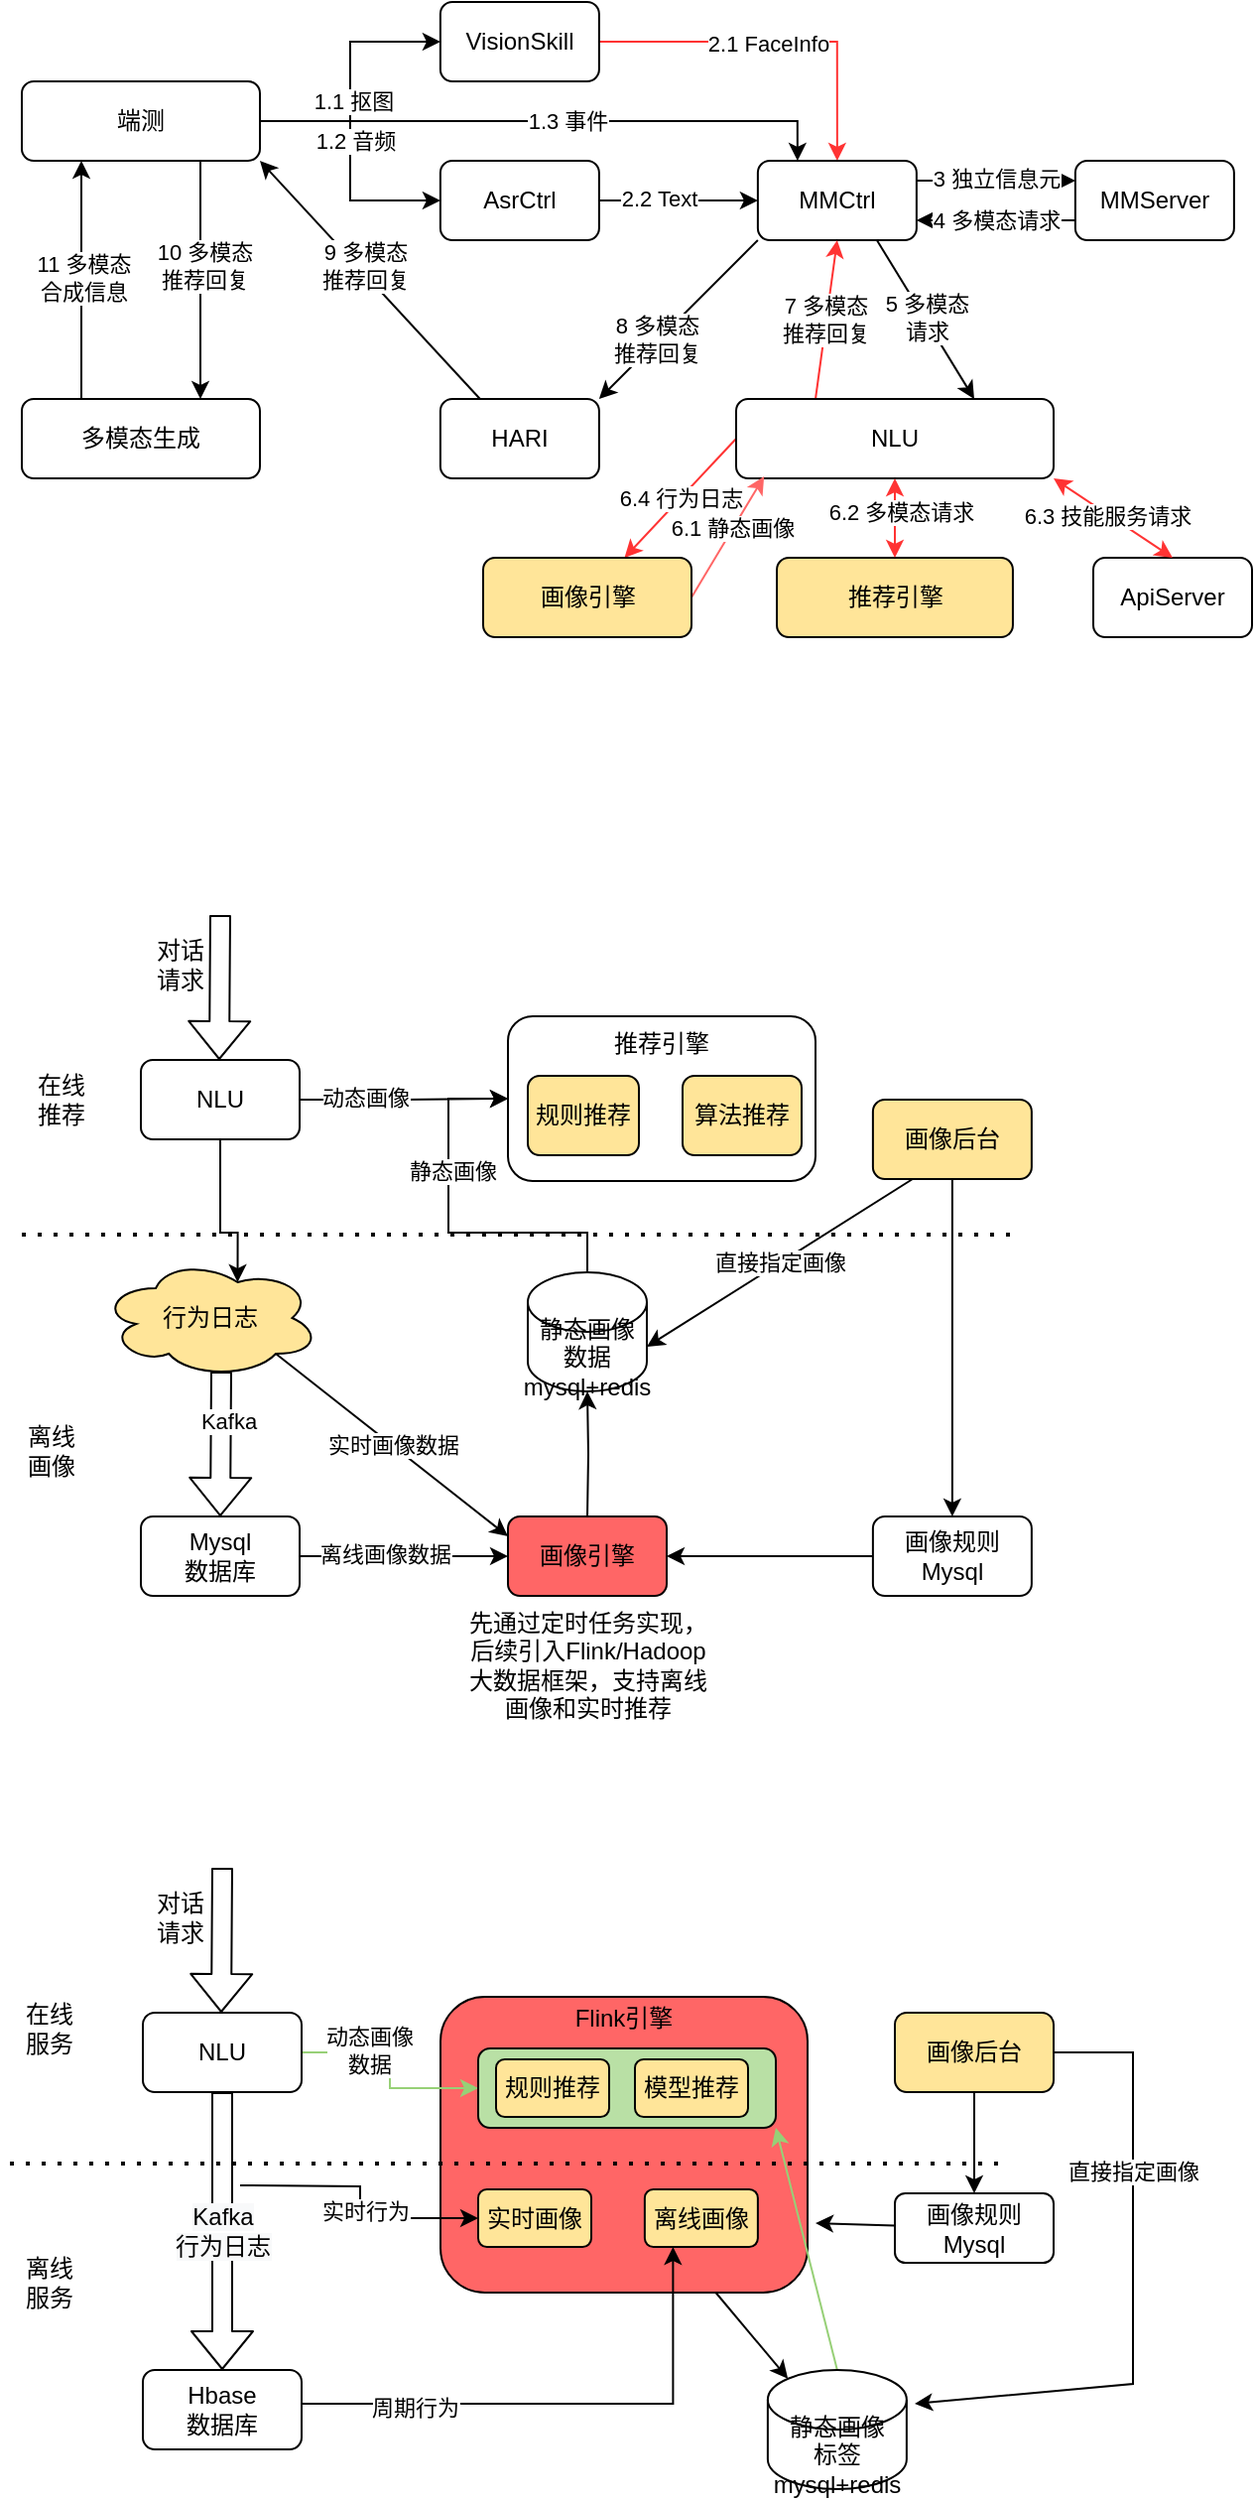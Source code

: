 <mxfile version="14.6.13" type="device"><diagram id="hWT-PCN1XhHYTKFGUo3k" name="第 1 页"><mxGraphModel dx="1186" dy="595" grid="0" gridSize="10" guides="1" tooltips="1" connect="1" arrows="1" fold="1" page="1" pageScale="1" pageWidth="827" pageHeight="1169" math="0" shadow="0"><root><mxCell id="0"/><mxCell id="1" parent="0"/><mxCell id="GiUFG2bi5ijaudk4QNor-10" value="Flink引擎&lt;br&gt;&lt;br&gt;&lt;br&gt;&lt;br&gt;&lt;br&gt;&lt;br&gt;&lt;br&gt;&lt;br&gt;&lt;br&gt;&lt;br&gt;" style="rounded=1;whiteSpace=wrap;html=1;fillColor=#FF6666;" parent="1" vertex="1"><mxGeometry x="331" y="1085" width="185" height="149" as="geometry"/></mxCell><mxCell id="GiUFG2bi5ijaudk4QNor-49" style="rounded=0;orthogonalLoop=1;jettySize=auto;html=1;exitX=0.75;exitY=1;exitDx=0;exitDy=0;entryX=0.145;entryY=0;entryDx=0;entryDy=4.35;entryPerimeter=0;" parent="1" source="GiUFG2bi5ijaudk4QNor-10" target="GiUFG2bi5ijaudk4QNor-23" edge="1"><mxGeometry relative="1" as="geometry"/></mxCell><mxCell id="u370Rwl1Wve4P-xEO5RJ-3" value="" style="edgeStyle=orthogonalEdgeStyle;rounded=0;orthogonalLoop=1;jettySize=auto;html=1;entryX=0;entryY=0.5;entryDx=0;entryDy=0;" parent="1" source="u370Rwl1Wve4P-xEO5RJ-1" target="u370Rwl1Wve4P-xEO5RJ-4" edge="1"><mxGeometry relative="1" as="geometry"><mxPoint x="240" y="140" as="targetPoint"/></mxGeometry></mxCell><mxCell id="u370Rwl1Wve4P-xEO5RJ-11" value="1.1 抠图" style="edgeLabel;html=1;align=center;verticalAlign=middle;resizable=0;points=[];" parent="u370Rwl1Wve4P-xEO5RJ-3" vertex="1" connectable="0"><mxGeometry x="-0.15" y="-1" relative="1" as="geometry"><mxPoint as="offset"/></mxGeometry></mxCell><mxCell id="u370Rwl1Wve4P-xEO5RJ-6" value="" style="edgeStyle=orthogonalEdgeStyle;rounded=0;orthogonalLoop=1;jettySize=auto;html=1;" parent="1" source="u370Rwl1Wve4P-xEO5RJ-1" target="u370Rwl1Wve4P-xEO5RJ-5" edge="1"><mxGeometry relative="1" as="geometry"/></mxCell><mxCell id="u370Rwl1Wve4P-xEO5RJ-12" value="1.2 音频" style="edgeLabel;html=1;align=center;verticalAlign=middle;resizable=0;points=[];" parent="u370Rwl1Wve4P-xEO5RJ-6" vertex="1" connectable="0"><mxGeometry x="-0.15" y="2" relative="1" as="geometry"><mxPoint as="offset"/></mxGeometry></mxCell><mxCell id="u370Rwl1Wve4P-xEO5RJ-10" style="edgeStyle=orthogonalEdgeStyle;rounded=0;orthogonalLoop=1;jettySize=auto;html=1;entryX=0.25;entryY=0;entryDx=0;entryDy=0;exitX=1;exitY=0.5;exitDx=0;exitDy=0;" parent="1" source="u370Rwl1Wve4P-xEO5RJ-1" target="u370Rwl1Wve4P-xEO5RJ-7" edge="1"><mxGeometry relative="1" as="geometry"><mxPoint x="180" y="110" as="sourcePoint"/><Array as="points"><mxPoint x="511" y="140"/></Array></mxGeometry></mxCell><mxCell id="u370Rwl1Wve4P-xEO5RJ-13" value="1.3 事件" style="edgeLabel;html=1;align=center;verticalAlign=middle;resizable=0;points=[];" parent="u370Rwl1Wve4P-xEO5RJ-10" vertex="1" connectable="0"><mxGeometry x="0.062" relative="1" as="geometry"><mxPoint as="offset"/></mxGeometry></mxCell><mxCell id="u370Rwl1Wve4P-xEO5RJ-44" style="edgeStyle=none;rounded=0;orthogonalLoop=1;jettySize=auto;html=1;exitX=0.75;exitY=1;exitDx=0;exitDy=0;entryX=0.75;entryY=0;entryDx=0;entryDy=0;" parent="1" source="u370Rwl1Wve4P-xEO5RJ-1" target="u370Rwl1Wve4P-xEO5RJ-43" edge="1"><mxGeometry relative="1" as="geometry"/></mxCell><mxCell id="u370Rwl1Wve4P-xEO5RJ-47" value="10 多模态&lt;br&gt;推荐回复" style="edgeLabel;html=1;align=center;verticalAlign=middle;resizable=0;points=[];" parent="u370Rwl1Wve4P-xEO5RJ-44" vertex="1" connectable="0"><mxGeometry x="-0.125" y="2" relative="1" as="geometry"><mxPoint as="offset"/></mxGeometry></mxCell><mxCell id="u370Rwl1Wve4P-xEO5RJ-1" value="端测" style="rounded=1;whiteSpace=wrap;html=1;" parent="1" vertex="1"><mxGeometry x="120" y="120" width="120" height="40" as="geometry"/></mxCell><mxCell id="u370Rwl1Wve4P-xEO5RJ-8" style="edgeStyle=orthogonalEdgeStyle;rounded=0;orthogonalLoop=1;jettySize=auto;html=1;entryX=0.5;entryY=0;entryDx=0;entryDy=0;strokeColor=#FF3333;" parent="1" source="u370Rwl1Wve4P-xEO5RJ-4" target="u370Rwl1Wve4P-xEO5RJ-7" edge="1"><mxGeometry relative="1" as="geometry"/></mxCell><mxCell id="u370Rwl1Wve4P-xEO5RJ-19" value="2.1 FaceInfo" style="edgeLabel;html=1;align=center;verticalAlign=middle;resizable=0;points=[];strokeColor=#FF3333;fillColor=#FF3333;" parent="u370Rwl1Wve4P-xEO5RJ-8" vertex="1" connectable="0"><mxGeometry x="-0.057" y="-1" relative="1" as="geometry"><mxPoint as="offset"/></mxGeometry></mxCell><mxCell id="u370Rwl1Wve4P-xEO5RJ-4" value="VisionSkill" style="rounded=1;whiteSpace=wrap;html=1;" parent="1" vertex="1"><mxGeometry x="330.94" y="80" width="80" height="40" as="geometry"/></mxCell><mxCell id="u370Rwl1Wve4P-xEO5RJ-9" style="edgeStyle=orthogonalEdgeStyle;rounded=0;orthogonalLoop=1;jettySize=auto;html=1;exitX=1;exitY=0.5;exitDx=0;exitDy=0;entryX=0;entryY=0.5;entryDx=0;entryDy=0;" parent="1" source="u370Rwl1Wve4P-xEO5RJ-5" target="u370Rwl1Wve4P-xEO5RJ-7" edge="1"><mxGeometry relative="1" as="geometry"/></mxCell><mxCell id="u370Rwl1Wve4P-xEO5RJ-21" value="2.2 Text" style="edgeLabel;html=1;align=center;verticalAlign=middle;resizable=0;points=[];" parent="u370Rwl1Wve4P-xEO5RJ-9" vertex="1" connectable="0"><mxGeometry x="-0.25" y="1" relative="1" as="geometry"><mxPoint as="offset"/></mxGeometry></mxCell><mxCell id="u370Rwl1Wve4P-xEO5RJ-5" value="AsrCtrl" style="rounded=1;whiteSpace=wrap;html=1;" parent="1" vertex="1"><mxGeometry x="330.94" y="160" width="80" height="40" as="geometry"/></mxCell><mxCell id="u370Rwl1Wve4P-xEO5RJ-18" style="edgeStyle=none;rounded=0;orthogonalLoop=1;jettySize=auto;html=1;exitX=0.75;exitY=1;exitDx=0;exitDy=0;entryX=0.75;entryY=0;entryDx=0;entryDy=0;" parent="1" source="u370Rwl1Wve4P-xEO5RJ-7" target="u370Rwl1Wve4P-xEO5RJ-49" edge="1"><mxGeometry relative="1" as="geometry"><mxPoint x="580" y="280" as="targetPoint"/></mxGeometry></mxCell><mxCell id="u370Rwl1Wve4P-xEO5RJ-27" value="5 多模态&lt;br&gt;请求" style="edgeLabel;html=1;align=center;verticalAlign=middle;resizable=0;points=[];" parent="u370Rwl1Wve4P-xEO5RJ-18" vertex="1" connectable="0"><mxGeometry x="-0.029" y="1" relative="1" as="geometry"><mxPoint as="offset"/></mxGeometry></mxCell><mxCell id="u370Rwl1Wve4P-xEO5RJ-24" style="edgeStyle=none;rounded=0;orthogonalLoop=1;jettySize=auto;html=1;exitX=1;exitY=0.25;exitDx=0;exitDy=0;entryX=0;entryY=0.25;entryDx=0;entryDy=0;" parent="1" source="u370Rwl1Wve4P-xEO5RJ-7" target="u370Rwl1Wve4P-xEO5RJ-14" edge="1"><mxGeometry relative="1" as="geometry"/></mxCell><mxCell id="u370Rwl1Wve4P-xEO5RJ-26" value="3 独立信息元" style="edgeLabel;html=1;align=center;verticalAlign=middle;resizable=0;points=[];" parent="u370Rwl1Wve4P-xEO5RJ-24" vertex="1" connectable="0"><mxGeometry y="1" relative="1" as="geometry"><mxPoint as="offset"/></mxGeometry></mxCell><mxCell id="u370Rwl1Wve4P-xEO5RJ-40" style="edgeStyle=none;rounded=0;orthogonalLoop=1;jettySize=auto;html=1;exitX=0;exitY=1;exitDx=0;exitDy=0;entryX=1;entryY=0;entryDx=0;entryDy=0;" parent="1" source="u370Rwl1Wve4P-xEO5RJ-7" target="u370Rwl1Wve4P-xEO5RJ-39" edge="1"><mxGeometry relative="1" as="geometry"/></mxCell><mxCell id="u370Rwl1Wve4P-xEO5RJ-41" value="8 多模态&lt;br&gt;推荐回复" style="edgeLabel;html=1;align=center;verticalAlign=middle;resizable=0;points=[];" parent="u370Rwl1Wve4P-xEO5RJ-40" vertex="1" connectable="0"><mxGeometry x="0.266" y="-1" relative="1" as="geometry"><mxPoint as="offset"/></mxGeometry></mxCell><mxCell id="u370Rwl1Wve4P-xEO5RJ-7" value="MMCtrl" style="rounded=1;whiteSpace=wrap;html=1;" parent="1" vertex="1"><mxGeometry x="490.94" y="160" width="80" height="40" as="geometry"/></mxCell><mxCell id="u370Rwl1Wve4P-xEO5RJ-25" value="4 多模态请求" style="edgeStyle=none;rounded=0;orthogonalLoop=1;jettySize=auto;html=1;exitX=0;exitY=0.75;exitDx=0;exitDy=0;entryX=1;entryY=0.75;entryDx=0;entryDy=0;" parent="1" source="u370Rwl1Wve4P-xEO5RJ-14" target="u370Rwl1Wve4P-xEO5RJ-7" edge="1"><mxGeometry relative="1" as="geometry"/></mxCell><mxCell id="u370Rwl1Wve4P-xEO5RJ-14" value="MMServer" style="rounded=1;whiteSpace=wrap;html=1;" parent="1" vertex="1"><mxGeometry x="650.94" y="160" width="80" height="40" as="geometry"/></mxCell><mxCell id="u370Rwl1Wve4P-xEO5RJ-28" value="7 多模态&lt;br&gt;推荐回复" style="edgeStyle=none;rounded=0;orthogonalLoop=1;jettySize=auto;html=1;entryX=0.5;entryY=1;entryDx=0;entryDy=0;exitX=0.25;exitY=0;exitDx=0;exitDy=0;strokeColor=#FF3333;" parent="1" source="u370Rwl1Wve4P-xEO5RJ-49" target="u370Rwl1Wve4P-xEO5RJ-7" edge="1"><mxGeometry relative="1" as="geometry"><mxPoint x="531" y="280" as="sourcePoint"/></mxGeometry></mxCell><mxCell id="u370Rwl1Wve4P-xEO5RJ-17" value="推荐引擎" style="rounded=1;whiteSpace=wrap;html=1;fillColor=#FFE599;" parent="1" vertex="1"><mxGeometry x="500.53" y="360" width="118.94" height="40" as="geometry"/></mxCell><mxCell id="u370Rwl1Wve4P-xEO5RJ-42" style="edgeStyle=none;rounded=0;orthogonalLoop=1;jettySize=auto;html=1;exitX=0.25;exitY=0;exitDx=0;exitDy=0;entryX=1;entryY=1;entryDx=0;entryDy=0;" parent="1" source="u370Rwl1Wve4P-xEO5RJ-39" target="u370Rwl1Wve4P-xEO5RJ-1" edge="1"><mxGeometry relative="1" as="geometry"/></mxCell><mxCell id="u370Rwl1Wve4P-xEO5RJ-46" value="9 多模态&lt;br&gt;推荐回复" style="edgeLabel;html=1;align=center;verticalAlign=middle;resizable=0;points=[];" parent="u370Rwl1Wve4P-xEO5RJ-42" vertex="1" connectable="0"><mxGeometry x="0.082" y="-3" relative="1" as="geometry"><mxPoint as="offset"/></mxGeometry></mxCell><mxCell id="u370Rwl1Wve4P-xEO5RJ-39" value="HARI" style="rounded=1;whiteSpace=wrap;html=1;" parent="1" vertex="1"><mxGeometry x="330.94" y="280" width="80" height="40" as="geometry"/></mxCell><mxCell id="u370Rwl1Wve4P-xEO5RJ-45" style="edgeStyle=none;rounded=0;orthogonalLoop=1;jettySize=auto;html=1;exitX=0.25;exitY=0;exitDx=0;exitDy=0;entryX=0.25;entryY=1;entryDx=0;entryDy=0;" parent="1" source="u370Rwl1Wve4P-xEO5RJ-43" target="u370Rwl1Wve4P-xEO5RJ-1" edge="1"><mxGeometry relative="1" as="geometry"/></mxCell><mxCell id="u370Rwl1Wve4P-xEO5RJ-48" value="11 多模态&lt;br&gt;合成信息" style="edgeLabel;html=1;align=center;verticalAlign=middle;resizable=0;points=[];" parent="u370Rwl1Wve4P-xEO5RJ-45" vertex="1" connectable="0"><mxGeometry x="0.025" y="-1" relative="1" as="geometry"><mxPoint as="offset"/></mxGeometry></mxCell><mxCell id="u370Rwl1Wve4P-xEO5RJ-43" value="多模态生成" style="rounded=1;whiteSpace=wrap;html=1;" parent="1" vertex="1"><mxGeometry x="120" y="280" width="120" height="40" as="geometry"/></mxCell><mxCell id="GiUFG2bi5ijaudk4QNor-2" value="6.4 行为日志" style="rounded=0;orthogonalLoop=1;jettySize=auto;html=1;exitX=0;exitY=0.5;exitDx=0;exitDy=0;strokeColor=#FF3333;" parent="1" source="u370Rwl1Wve4P-xEO5RJ-49" target="GiUFG2bi5ijaudk4QNor-1" edge="1"><mxGeometry relative="1" as="geometry"/></mxCell><mxCell id="u370Rwl1Wve4P-xEO5RJ-49" value="NLU" style="rounded=1;whiteSpace=wrap;html=1;" parent="1" vertex="1"><mxGeometry x="480" y="280" width="160" height="40" as="geometry"/></mxCell><mxCell id="u370Rwl1Wve4P-xEO5RJ-51" value="" style="endArrow=classic;startArrow=classic;html=1;strokeColor=#FF3333;entryX=0.5;entryY=1;entryDx=0;entryDy=0;" parent="1" source="u370Rwl1Wve4P-xEO5RJ-17" target="u370Rwl1Wve4P-xEO5RJ-49" edge="1"><mxGeometry width="50" height="50" relative="1" as="geometry"><mxPoint x="570.94" y="329.289" as="sourcePoint"/><mxPoint x="570" y="320" as="targetPoint"/></mxGeometry></mxCell><mxCell id="fQxQi8sZeD36A1dKxZq6-1" value="6.2 多模态请求" style="edgeLabel;html=1;align=center;verticalAlign=middle;resizable=0;points=[];" parent="u370Rwl1Wve4P-xEO5RJ-51" vertex="1" connectable="0"><mxGeometry x="0.152" y="-3" relative="1" as="geometry"><mxPoint as="offset"/></mxGeometry></mxCell><mxCell id="ke1OkMD4kbBe4eQZJhvW-1" value="实时画像数据" style="rounded=0;orthogonalLoop=1;jettySize=auto;html=1;exitX=0.8;exitY=0.8;exitDx=0;exitDy=0;exitPerimeter=0;entryX=0;entryY=0.25;entryDx=0;entryDy=0;" edge="1" parent="1" source="fQxQi8sZeD36A1dKxZq6-6" target="fQxQi8sZeD36A1dKxZq6-16"><mxGeometry relative="1" as="geometry"/></mxCell><mxCell id="fQxQi8sZeD36A1dKxZq6-6" value="行为日志" style="ellipse;shape=cloud;whiteSpace=wrap;html=1;fillColor=#FFE599;" parent="1" vertex="1"><mxGeometry x="160" y="713" width="110" height="60" as="geometry"/></mxCell><mxCell id="fQxQi8sZeD36A1dKxZq6-49" value="" style="rounded=0;orthogonalLoop=1;jettySize=auto;html=1;entryX=0;entryY=0.5;entryDx=0;entryDy=0;" parent="1" source="fQxQi8sZeD36A1dKxZq6-11" target="fQxQi8sZeD36A1dKxZq6-16" edge="1"><mxGeometry relative="1" as="geometry"/></mxCell><mxCell id="ke1OkMD4kbBe4eQZJhvW-2" value="离线画像数据" style="edgeLabel;html=1;align=center;verticalAlign=middle;resizable=0;points=[];" vertex="1" connectable="0" parent="fQxQi8sZeD36A1dKxZq6-49"><mxGeometry x="-0.181" y="1" relative="1" as="geometry"><mxPoint as="offset"/></mxGeometry></mxCell><mxCell id="fQxQi8sZeD36A1dKxZq6-11" value="Mysql&lt;br&gt;数据库" style="rounded=1;whiteSpace=wrap;html=1;fillColor=#FFFFFF;" parent="1" vertex="1"><mxGeometry x="180" y="843" width="80" height="40" as="geometry"/></mxCell><mxCell id="fQxQi8sZeD36A1dKxZq6-27" value="" style="edgeStyle=orthogonalEdgeStyle;rounded=0;orthogonalLoop=1;jettySize=auto;html=1;entryX=0.5;entryY=1;entryDx=0;entryDy=0;entryPerimeter=0;" parent="1" target="fQxQi8sZeD36A1dKxZq6-35" edge="1"><mxGeometry relative="1" as="geometry"><mxPoint x="405" y="843" as="sourcePoint"/><mxPoint x="405" y="763" as="targetPoint"/></mxGeometry></mxCell><mxCell id="fQxQi8sZeD36A1dKxZq6-14" value="" style="shape=flexArrow;endArrow=classic;html=1;exitX=0.55;exitY=0.95;exitDx=0;exitDy=0;exitPerimeter=0;entryX=0.5;entryY=0;entryDx=0;entryDy=0;" parent="1" target="fQxQi8sZeD36A1dKxZq6-11" edge="1"><mxGeometry width="50" height="50" relative="1" as="geometry"><mxPoint x="220.5" y="770" as="sourcePoint"/><mxPoint x="330" y="773" as="targetPoint"/></mxGeometry></mxCell><mxCell id="fQxQi8sZeD36A1dKxZq6-37" value="Kafka" style="edgeLabel;html=1;align=center;verticalAlign=middle;resizable=0;points=[];" parent="fQxQi8sZeD36A1dKxZq6-14" vertex="1" connectable="0"><mxGeometry x="-0.316" y="3" relative="1" as="geometry"><mxPoint as="offset"/></mxGeometry></mxCell><mxCell id="fQxQi8sZeD36A1dKxZq6-16" value="画像引擎" style="rounded=1;whiteSpace=wrap;html=1;fillColor=#FF6666;" parent="1" vertex="1"><mxGeometry x="365" y="843" width="80" height="40" as="geometry"/></mxCell><mxCell id="fQxQi8sZeD36A1dKxZq6-28" value="" style="edgeStyle=orthogonalEdgeStyle;rounded=0;orthogonalLoop=1;jettySize=auto;html=1;entryX=0;entryY=0.5;entryDx=0;entryDy=0;" parent="1" target="fQxQi8sZeD36A1dKxZq6-21" edge="1"><mxGeometry relative="1" as="geometry"><mxPoint x="405" y="723" as="sourcePoint"/><mxPoint x="365" y="653" as="targetPoint"/><Array as="points"><mxPoint x="405" y="700"/><mxPoint x="335" y="700"/><mxPoint x="335" y="633"/></Array></mxGeometry></mxCell><mxCell id="fQxQi8sZeD36A1dKxZq6-38" value="静态画像" style="edgeLabel;html=1;align=center;verticalAlign=middle;resizable=0;points=[];" parent="fQxQi8sZeD36A1dKxZq6-28" vertex="1" connectable="0"><mxGeometry x="0.318" y="-2" relative="1" as="geometry"><mxPoint y="1" as="offset"/></mxGeometry></mxCell><mxCell id="fQxQi8sZeD36A1dKxZq6-21" value="推荐引擎&lt;br&gt;&lt;br&gt;&lt;br&gt;&lt;br&gt;&lt;br&gt;" style="rounded=1;whiteSpace=wrap;html=1;fillColor=#FFFFFF;" parent="1" vertex="1"><mxGeometry x="365" y="591" width="155" height="83" as="geometry"/></mxCell><mxCell id="fQxQi8sZeD36A1dKxZq6-22" value="" style="shape=flexArrow;endArrow=classic;html=1;exitX=0.55;exitY=0.95;exitDx=0;exitDy=0;exitPerimeter=0;entryX=0.5;entryY=0;entryDx=0;entryDy=0;" parent="1" edge="1"><mxGeometry width="50" height="50" relative="1" as="geometry"><mxPoint x="220" y="540" as="sourcePoint"/><mxPoint x="219.5" y="613" as="targetPoint"/></mxGeometry></mxCell><mxCell id="fQxQi8sZeD36A1dKxZq6-25" value="" style="edgeStyle=orthogonalEdgeStyle;rounded=0;orthogonalLoop=1;jettySize=auto;html=1;" parent="1" source="fQxQi8sZeD36A1dKxZq6-24" target="fQxQi8sZeD36A1dKxZq6-21" edge="1"><mxGeometry relative="1" as="geometry"/></mxCell><mxCell id="fQxQi8sZeD36A1dKxZq6-57" value="动态画像" style="edgeLabel;html=1;align=center;verticalAlign=middle;resizable=0;points=[];" parent="fQxQi8sZeD36A1dKxZq6-25" vertex="1" connectable="0"><mxGeometry x="-0.374" y="1" relative="1" as="geometry"><mxPoint as="offset"/></mxGeometry></mxCell><mxCell id="fQxQi8sZeD36A1dKxZq6-26" value="" style="edgeStyle=orthogonalEdgeStyle;rounded=0;orthogonalLoop=1;jettySize=auto;html=1;entryX=0.625;entryY=0.2;entryDx=0;entryDy=0;entryPerimeter=0;" parent="1" source="fQxQi8sZeD36A1dKxZq6-24" edge="1"><mxGeometry relative="1" as="geometry"><mxPoint x="228.75" y="725" as="targetPoint"/><Array as="points"><mxPoint x="220" y="700"/><mxPoint x="229" y="700"/></Array></mxGeometry></mxCell><mxCell id="fQxQi8sZeD36A1dKxZq6-24" value="NLU" style="rounded=1;whiteSpace=wrap;html=1;fillColor=#FFFFFF;" parent="1" vertex="1"><mxGeometry x="180" y="613" width="80" height="40" as="geometry"/></mxCell><mxCell id="fQxQi8sZeD36A1dKxZq6-29" value="" style="endArrow=none;dashed=1;html=1;dashPattern=1 3;strokeWidth=2;" parent="1" edge="1"><mxGeometry width="50" height="50" relative="1" as="geometry"><mxPoint x="120" y="701" as="sourcePoint"/><mxPoint x="620" y="701" as="targetPoint"/></mxGeometry></mxCell><mxCell id="fQxQi8sZeD36A1dKxZq6-32" value="在线&lt;br&gt;推荐" style="text;html=1;strokeColor=none;fillColor=none;align=center;verticalAlign=middle;whiteSpace=wrap;rounded=0;" parent="1" vertex="1"><mxGeometry x="120" y="623" width="40" height="20" as="geometry"/></mxCell><mxCell id="fQxQi8sZeD36A1dKxZq6-33" value="离线&lt;br&gt;画像" style="text;html=1;strokeColor=none;fillColor=none;align=center;verticalAlign=middle;whiteSpace=wrap;rounded=0;" parent="1" vertex="1"><mxGeometry x="110" y="800" width="50" height="20" as="geometry"/></mxCell><mxCell id="fQxQi8sZeD36A1dKxZq6-34" value="对话&lt;br&gt;请求" style="text;html=1;strokeColor=none;fillColor=none;align=center;verticalAlign=middle;whiteSpace=wrap;rounded=0;" parent="1" vertex="1"><mxGeometry x="180" y="554.5" width="40" height="20" as="geometry"/></mxCell><mxCell id="fQxQi8sZeD36A1dKxZq6-35" value="&lt;span&gt;静态画像&lt;br&gt;数据&lt;br&gt;mysql+redis&lt;br&gt;&lt;/span&gt;" style="shape=cylinder3;whiteSpace=wrap;html=1;boundedLbl=1;backgroundOutline=1;size=15;fillColor=#FFFFFF;" parent="1" vertex="1"><mxGeometry x="375" y="720" width="60" height="60" as="geometry"/></mxCell><mxCell id="fQxQi8sZeD36A1dKxZq6-50" value="" style="edgeStyle=none;rounded=0;orthogonalLoop=1;jettySize=auto;html=1;" parent="1" source="fQxQi8sZeD36A1dKxZq6-40" target="fQxQi8sZeD36A1dKxZq6-16" edge="1"><mxGeometry relative="1" as="geometry"/></mxCell><mxCell id="fQxQi8sZeD36A1dKxZq6-40" value="画像规则&lt;br&gt;Mysql" style="rounded=1;whiteSpace=wrap;html=1;fillColor=#FFFFFF;" parent="1" vertex="1"><mxGeometry x="548.94" y="843" width="80" height="40" as="geometry"/></mxCell><mxCell id="fQxQi8sZeD36A1dKxZq6-52" style="edgeStyle=none;rounded=0;orthogonalLoop=1;jettySize=auto;html=1;exitX=0.5;exitY=1;exitDx=0;exitDy=0;entryX=0.5;entryY=0;entryDx=0;entryDy=0;" parent="1" source="fQxQi8sZeD36A1dKxZq6-51" target="fQxQi8sZeD36A1dKxZq6-40" edge="1"><mxGeometry relative="1" as="geometry"/></mxCell><mxCell id="GiUFG2bi5ijaudk4QNor-68" value="直接指定画像" style="edgeStyle=none;rounded=0;orthogonalLoop=1;jettySize=auto;html=1;exitX=0.25;exitY=1;exitDx=0;exitDy=0;entryX=1;entryY=0;entryDx=0;entryDy=37.5;entryPerimeter=0;strokeColor=#000000;" parent="1" source="fQxQi8sZeD36A1dKxZq6-51" target="fQxQi8sZeD36A1dKxZq6-35" edge="1"><mxGeometry relative="1" as="geometry"/></mxCell><mxCell id="fQxQi8sZeD36A1dKxZq6-51" value="画像后台" style="rounded=1;whiteSpace=wrap;html=1;fillColor=#FFE599;" parent="1" vertex="1"><mxGeometry x="548.94" y="633" width="80" height="40" as="geometry"/></mxCell><mxCell id="fQxQi8sZeD36A1dKxZq6-54" value="先通过定时任务实现，后续引入Flink/Hadoop大数据框架，支持离线画像和实时推荐" style="text;html=1;strokeColor=none;fillColor=none;align=center;verticalAlign=middle;whiteSpace=wrap;rounded=0;" parent="1" vertex="1"><mxGeometry x="340.5" y="883" width="129" height="70" as="geometry"/></mxCell><mxCell id="fQxQi8sZeD36A1dKxZq6-55" value="规则推荐" style="rounded=1;whiteSpace=wrap;html=1;fillColor=#FFE599;" parent="1" vertex="1"><mxGeometry x="375" y="621" width="56" height="40" as="geometry"/></mxCell><mxCell id="fQxQi8sZeD36A1dKxZq6-56" value="算法推荐" style="rounded=1;whiteSpace=wrap;html=1;fillColor=#FFE599;" parent="1" vertex="1"><mxGeometry x="453.0" y="621" width="60" height="40" as="geometry"/></mxCell><mxCell id="GiUFG2bi5ijaudk4QNor-3" style="rounded=0;orthogonalLoop=1;jettySize=auto;html=1;exitX=1;exitY=0.5;exitDx=0;exitDy=0;entryX=0.088;entryY=0.975;entryDx=0;entryDy=0;entryPerimeter=0;strokeColor=#FF6666;" parent="1" source="GiUFG2bi5ijaudk4QNor-1" target="u370Rwl1Wve4P-xEO5RJ-49" edge="1"><mxGeometry relative="1" as="geometry"/></mxCell><mxCell id="GiUFG2bi5ijaudk4QNor-76" value="6.1 静态画像" style="edgeLabel;html=1;align=center;verticalAlign=middle;resizable=0;points=[];" parent="GiUFG2bi5ijaudk4QNor-3" vertex="1" connectable="0"><mxGeometry x="0.173" relative="1" as="geometry"><mxPoint x="-1" as="offset"/></mxGeometry></mxCell><mxCell id="GiUFG2bi5ijaudk4QNor-1" value="画像引擎" style="rounded=1;whiteSpace=wrap;html=1;fillColor=#FFE599;" parent="1" vertex="1"><mxGeometry x="352.5" y="360" width="105" height="40" as="geometry"/></mxCell><mxCell id="GiUFG2bi5ijaudk4QNor-48" style="edgeStyle=orthogonalEdgeStyle;rounded=0;orthogonalLoop=1;jettySize=auto;html=1;exitX=1;exitY=0.5;exitDx=0;exitDy=0;entryX=0.25;entryY=1;entryDx=0;entryDy=0;" parent="1" source="GiUFG2bi5ijaudk4QNor-6" target="GiUFG2bi5ijaudk4QNor-47" edge="1"><mxGeometry relative="1" as="geometry"><mxPoint x="370" y="1357" as="targetPoint"/><Array as="points"><mxPoint x="261" y="1290"/><mxPoint x="448" y="1290"/></Array></mxGeometry></mxCell><mxCell id="GiUFG2bi5ijaudk4QNor-62" value="周期行为" style="edgeLabel;html=1;align=center;verticalAlign=middle;resizable=0;points=[];" parent="GiUFG2bi5ijaudk4QNor-48" vertex="1" connectable="0"><mxGeometry x="-0.556" y="-2" relative="1" as="geometry"><mxPoint as="offset"/></mxGeometry></mxCell><mxCell id="GiUFG2bi5ijaudk4QNor-6" value="Hbase&lt;br&gt;数据库" style="rounded=1;whiteSpace=wrap;html=1;fillColor=#FFFFFF;" parent="1" vertex="1"><mxGeometry x="181" y="1273" width="80" height="40" as="geometry"/></mxCell><mxCell id="GiUFG2bi5ijaudk4QNor-14" value="" style="shape=flexArrow;endArrow=classic;html=1;exitX=0.55;exitY=0.95;exitDx=0;exitDy=0;exitPerimeter=0;entryX=0.5;entryY=0;entryDx=0;entryDy=0;" parent="1" edge="1"><mxGeometry width="50" height="50" relative="1" as="geometry"><mxPoint x="221" y="1020" as="sourcePoint"/><mxPoint x="220.5" y="1093" as="targetPoint"/></mxGeometry></mxCell><mxCell id="GiUFG2bi5ijaudk4QNor-15" value="" style="edgeStyle=orthogonalEdgeStyle;rounded=0;orthogonalLoop=1;jettySize=auto;html=1;entryX=0;entryY=0.5;entryDx=0;entryDy=0;strokeColor=#97D077;" parent="1" source="GiUFG2bi5ijaudk4QNor-18" target="GiUFG2bi5ijaudk4QNor-52" edge="1"><mxGeometry relative="1" as="geometry"><mxPoint x="370" y="1112.5" as="targetPoint"/></mxGeometry></mxCell><mxCell id="GiUFG2bi5ijaudk4QNor-16" value="动态画像&lt;br&gt;数据" style="edgeLabel;html=1;align=center;verticalAlign=middle;resizable=0;points=[];" parent="GiUFG2bi5ijaudk4QNor-15" vertex="1" connectable="0"><mxGeometry x="-0.374" y="1" relative="1" as="geometry"><mxPoint as="offset"/></mxGeometry></mxCell><mxCell id="GiUFG2bi5ijaudk4QNor-18" value="NLU" style="rounded=1;whiteSpace=wrap;html=1;fillColor=#FFFFFF;" parent="1" vertex="1"><mxGeometry x="181" y="1093" width="80" height="40" as="geometry"/></mxCell><mxCell id="GiUFG2bi5ijaudk4QNor-19" value="" style="endArrow=none;dashed=1;html=1;dashPattern=1 3;strokeWidth=2;" parent="1" edge="1"><mxGeometry width="50" height="50" relative="1" as="geometry"><mxPoint x="114" y="1169" as="sourcePoint"/><mxPoint x="614" y="1169" as="targetPoint"/></mxGeometry></mxCell><mxCell id="GiUFG2bi5ijaudk4QNor-20" value="在线&lt;br&gt;服务" style="text;html=1;strokeColor=none;fillColor=none;align=center;verticalAlign=middle;whiteSpace=wrap;rounded=0;" parent="1" vertex="1"><mxGeometry x="114" y="1091" width="40" height="20" as="geometry"/></mxCell><mxCell id="GiUFG2bi5ijaudk4QNor-21" value="离线&lt;br&gt;服务" style="text;html=1;strokeColor=none;fillColor=none;align=center;verticalAlign=middle;whiteSpace=wrap;rounded=0;" parent="1" vertex="1"><mxGeometry x="109" y="1219" width="50" height="20" as="geometry"/></mxCell><mxCell id="GiUFG2bi5ijaudk4QNor-22" value="对话&lt;br&gt;请求" style="text;html=1;strokeColor=none;fillColor=none;align=center;verticalAlign=middle;whiteSpace=wrap;rounded=0;" parent="1" vertex="1"><mxGeometry x="180" y="1034.5" width="40" height="20" as="geometry"/></mxCell><mxCell id="GiUFG2bi5ijaudk4QNor-35" style="rounded=0;orthogonalLoop=1;jettySize=auto;html=1;exitX=0.5;exitY=0;exitDx=0;exitDy=0;exitPerimeter=0;entryX=1;entryY=1;entryDx=0;entryDy=0;strokeColor=#97D077;" parent="1" source="GiUFG2bi5ijaudk4QNor-23" target="GiUFG2bi5ijaudk4QNor-52" edge="1"><mxGeometry relative="1" as="geometry"/></mxCell><mxCell id="GiUFG2bi5ijaudk4QNor-23" value="&lt;span&gt;静态画像&lt;br&gt;标签&lt;br&gt;mysql+redis&lt;br&gt;&lt;/span&gt;" style="shape=cylinder3;whiteSpace=wrap;html=1;boundedLbl=1;backgroundOutline=1;size=15;fillColor=#FFFFFF;" parent="1" vertex="1"><mxGeometry x="495.94" y="1273" width="70" height="60" as="geometry"/></mxCell><mxCell id="GiUFG2bi5ijaudk4QNor-61" value="" style="edgeStyle=none;rounded=0;orthogonalLoop=1;jettySize=auto;html=1;" parent="1" source="GiUFG2bi5ijaudk4QNor-25" edge="1"><mxGeometry relative="1" as="geometry"><mxPoint x="520" y="1199" as="targetPoint"/></mxGeometry></mxCell><mxCell id="GiUFG2bi5ijaudk4QNor-25" value="画像规则&lt;br&gt;Mysql" style="rounded=1;whiteSpace=wrap;html=1;fillColor=#FFFFFF;" parent="1" vertex="1"><mxGeometry x="560" y="1184" width="80" height="35" as="geometry"/></mxCell><mxCell id="GiUFG2bi5ijaudk4QNor-56" style="edgeStyle=orthogonalEdgeStyle;rounded=0;orthogonalLoop=1;jettySize=auto;html=1;exitX=0.5;exitY=1;exitDx=0;exitDy=0;entryX=0.5;entryY=0;entryDx=0;entryDy=0;" parent="1" source="GiUFG2bi5ijaudk4QNor-27" target="GiUFG2bi5ijaudk4QNor-25" edge="1"><mxGeometry relative="1" as="geometry"/></mxCell><mxCell id="GiUFG2bi5ijaudk4QNor-69" style="edgeStyle=none;rounded=0;orthogonalLoop=1;jettySize=auto;html=1;exitX=1;exitY=0.5;exitDx=0;exitDy=0;strokeColor=#000000;" parent="1" source="GiUFG2bi5ijaudk4QNor-27" edge="1"><mxGeometry relative="1" as="geometry"><mxPoint x="570" y="1290" as="targetPoint"/><Array as="points"><mxPoint x="680" y="1113"/><mxPoint x="680" y="1280"/></Array></mxGeometry></mxCell><mxCell id="GiUFG2bi5ijaudk4QNor-70" value="直接指定画像" style="edgeLabel;html=1;align=center;verticalAlign=middle;resizable=0;points=[];" parent="GiUFG2bi5ijaudk4QNor-69" vertex="1" connectable="0"><mxGeometry x="-0.37" relative="1" as="geometry"><mxPoint as="offset"/></mxGeometry></mxCell><mxCell id="GiUFG2bi5ijaudk4QNor-27" value="画像后台" style="rounded=1;whiteSpace=wrap;html=1;fillColor=#FFE599;" parent="1" vertex="1"><mxGeometry x="560.0" y="1093" width="80" height="40" as="geometry"/></mxCell><mxCell id="GiUFG2bi5ijaudk4QNor-38" value="实时画像" style="rounded=1;whiteSpace=wrap;html=1;fillColor=#FFE599;" parent="1" vertex="1"><mxGeometry x="350" y="1182" width="57" height="29" as="geometry"/></mxCell><mxCell id="GiUFG2bi5ijaudk4QNor-46" style="edgeStyle=orthogonalEdgeStyle;rounded=0;orthogonalLoop=1;jettySize=auto;html=1;entryX=0;entryY=0.5;entryDx=0;entryDy=0;" parent="1" target="GiUFG2bi5ijaudk4QNor-38" edge="1"><mxGeometry relative="1" as="geometry"><mxPoint x="230" y="1180" as="sourcePoint"/></mxGeometry></mxCell><mxCell id="GiUFG2bi5ijaudk4QNor-66" value="实时行为" style="edgeLabel;html=1;align=center;verticalAlign=middle;resizable=0;points=[];" parent="GiUFG2bi5ijaudk4QNor-46" vertex="1" connectable="0"><mxGeometry x="0.054" y="1" relative="1" as="geometry"><mxPoint x="1" y="1" as="offset"/></mxGeometry></mxCell><mxCell id="GiUFG2bi5ijaudk4QNor-47" value="离线画像" style="rounded=1;whiteSpace=wrap;html=1;fillColor=#FFE599;" parent="1" vertex="1"><mxGeometry x="433.94" y="1182" width="57" height="29" as="geometry"/></mxCell><mxCell id="GiUFG2bi5ijaudk4QNor-57" value="" style="group" parent="1" vertex="1" connectable="0"><mxGeometry x="350" y="1111" width="159" height="40" as="geometry"/></mxCell><mxCell id="GiUFG2bi5ijaudk4QNor-52" value="" style="rounded=1;whiteSpace=wrap;html=1;fillColor=#B9E0A5;" parent="GiUFG2bi5ijaudk4QNor-57" vertex="1"><mxGeometry width="150" height="40" as="geometry"/></mxCell><mxCell id="GiUFG2bi5ijaudk4QNor-50" value="规则推荐" style="rounded=1;whiteSpace=wrap;html=1;fillColor=#FFE599;" parent="GiUFG2bi5ijaudk4QNor-57" vertex="1"><mxGeometry x="9" y="5.5" width="57" height="29" as="geometry"/></mxCell><mxCell id="GiUFG2bi5ijaudk4QNor-60" value="模型推荐" style="rounded=1;whiteSpace=wrap;html=1;fillColor=#FFE599;" parent="GiUFG2bi5ijaudk4QNor-57" vertex="1"><mxGeometry x="79" y="5.5" width="57" height="29" as="geometry"/></mxCell><mxCell id="GiUFG2bi5ijaudk4QNor-65" value="&lt;span style=&quot;font-size: 12px ; background-color: rgb(248 , 249 , 250)&quot;&gt;Kafka&lt;/span&gt;&lt;br style=&quot;font-size: 12px ; background-color: rgb(248 , 249 , 250)&quot;&gt;&lt;span style=&quot;font-size: 12px ; background-color: rgb(248 , 249 , 250)&quot;&gt;行为日志&lt;/span&gt;" style="shape=flexArrow;endArrow=classic;html=1;exitX=0.5;exitY=1;exitDx=0;exitDy=0;entryX=0.5;entryY=0;entryDx=0;entryDy=0;" parent="1" source="GiUFG2bi5ijaudk4QNor-18" target="GiUFG2bi5ijaudk4QNor-6" edge="1"><mxGeometry width="50" height="50" relative="1" as="geometry"><mxPoint x="220" y="1260" as="sourcePoint"/><mxPoint x="270" y="1210" as="targetPoint"/></mxGeometry></mxCell><mxCell id="GiUFG2bi5ijaudk4QNor-71" value="ApiServer" style="rounded=1;whiteSpace=wrap;html=1;" parent="1" vertex="1"><mxGeometry x="660" y="360" width="80" height="40" as="geometry"/></mxCell><mxCell id="GiUFG2bi5ijaudk4QNor-73" value="" style="endArrow=classic;startArrow=classic;html=1;strokeColor=#FF3333;entryX=1;entryY=1;entryDx=0;entryDy=0;exitX=0.5;exitY=0;exitDx=0;exitDy=0;" parent="1" source="GiUFG2bi5ijaudk4QNor-71" target="u370Rwl1Wve4P-xEO5RJ-49" edge="1"><mxGeometry width="50" height="50" relative="1" as="geometry"><mxPoint x="740" y="350" as="sourcePoint"/><mxPoint x="790" y="300" as="targetPoint"/></mxGeometry></mxCell><mxCell id="GiUFG2bi5ijaudk4QNor-74" value="6.3 技能服务请求" style="edgeLabel;html=1;align=center;verticalAlign=middle;resizable=0;points=[];" parent="GiUFG2bi5ijaudk4QNor-73" vertex="1" connectable="0"><mxGeometry x="0.09" y="1" relative="1" as="geometry"><mxPoint as="offset"/></mxGeometry></mxCell></root></mxGraphModel></diagram></mxfile>